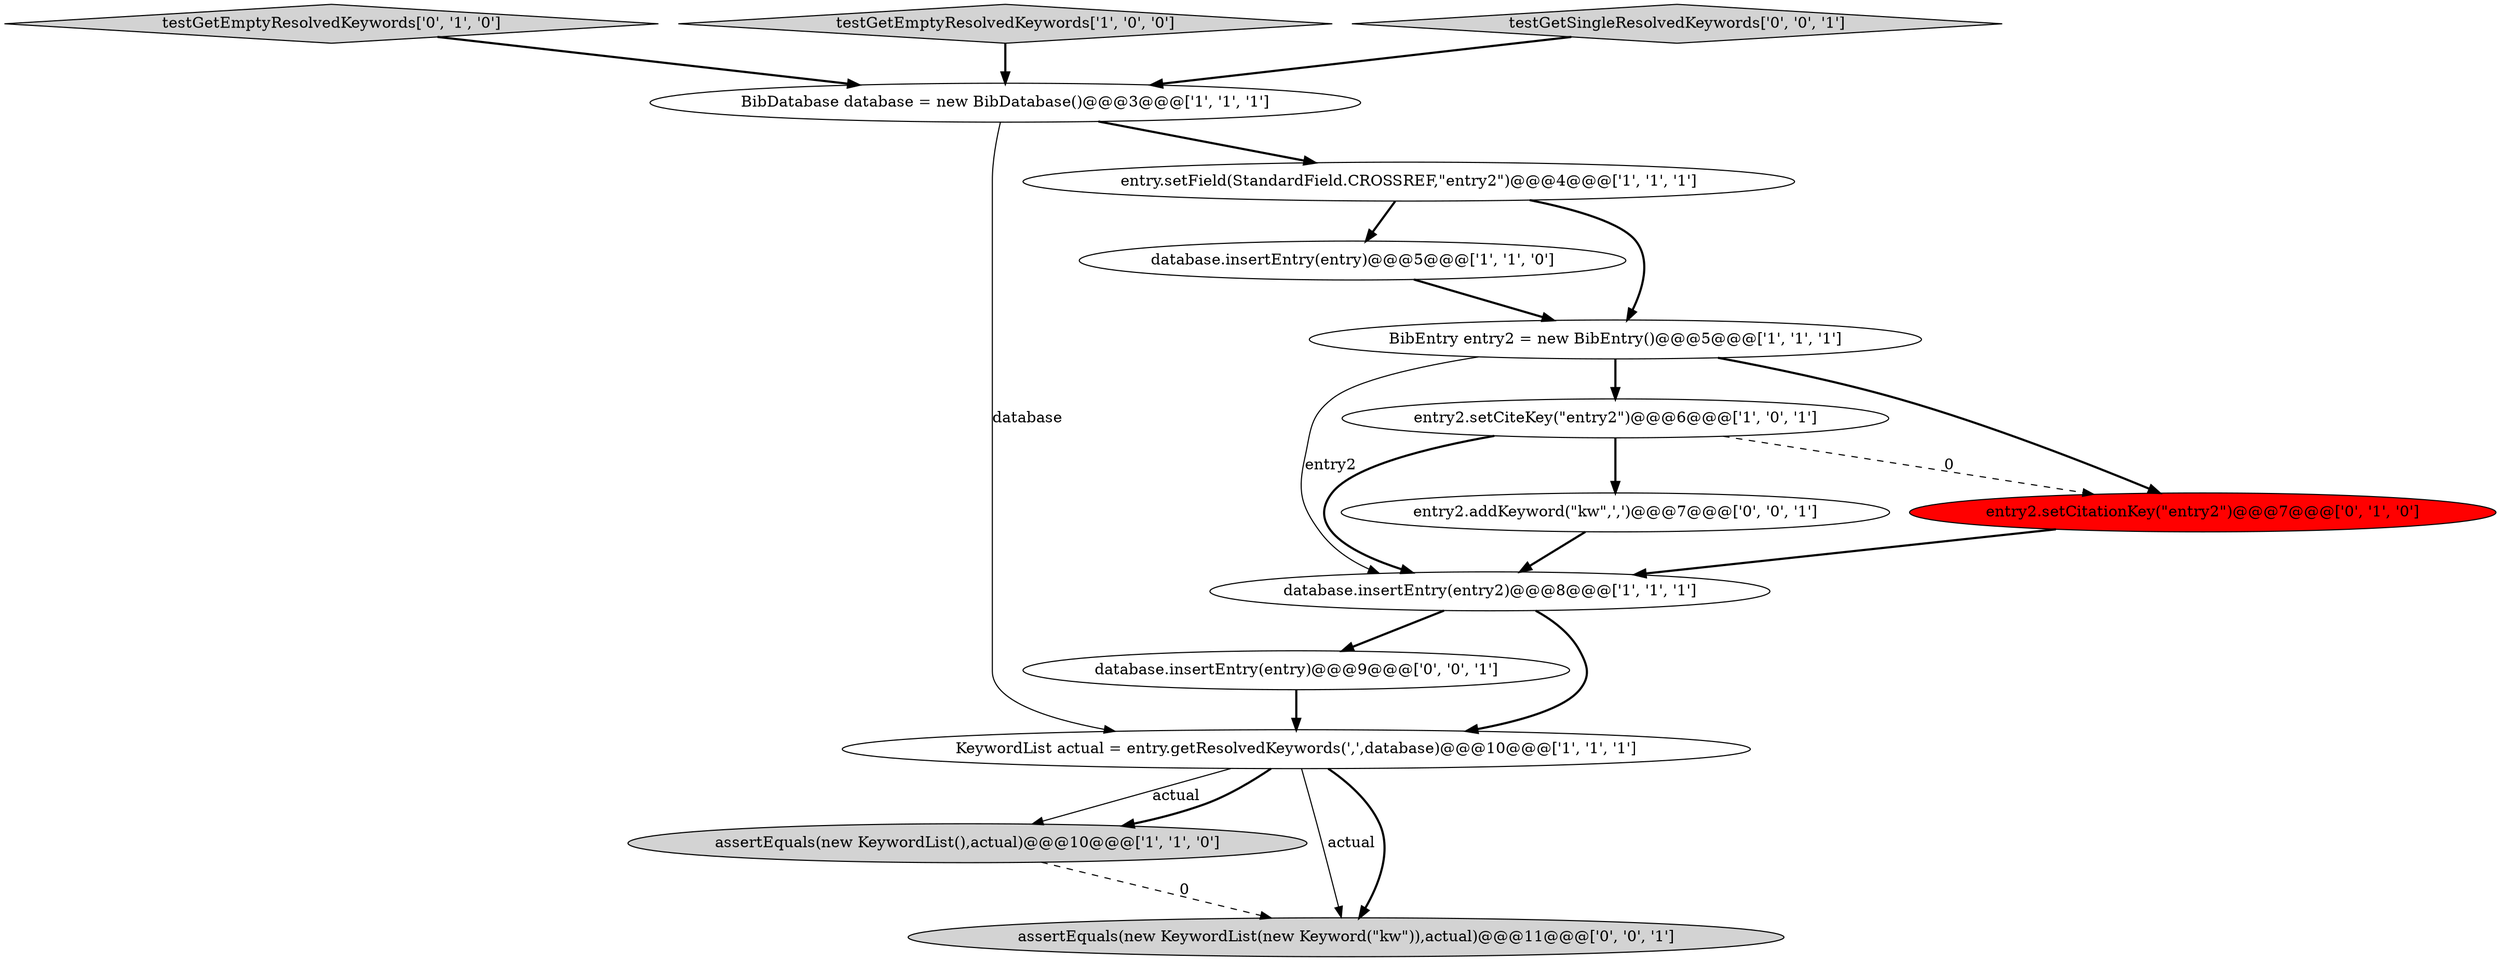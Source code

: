 digraph {
10 [style = filled, label = "testGetEmptyResolvedKeywords['0', '1', '0']", fillcolor = lightgray, shape = diamond image = "AAA0AAABBB2BBB"];
4 [style = filled, label = "database.insertEntry(entry2)@@@8@@@['1', '1', '1']", fillcolor = white, shape = ellipse image = "AAA0AAABBB1BBB"];
5 [style = filled, label = "assertEquals(new KeywordList(),actual)@@@10@@@['1', '1', '0']", fillcolor = lightgray, shape = ellipse image = "AAA0AAABBB1BBB"];
3 [style = filled, label = "database.insertEntry(entry)@@@5@@@['1', '1', '0']", fillcolor = white, shape = ellipse image = "AAA0AAABBB1BBB"];
12 [style = filled, label = "database.insertEntry(entry)@@@9@@@['0', '0', '1']", fillcolor = white, shape = ellipse image = "AAA0AAABBB3BBB"];
6 [style = filled, label = "KeywordList actual = entry.getResolvedKeywords(',',database)@@@10@@@['1', '1', '1']", fillcolor = white, shape = ellipse image = "AAA0AAABBB1BBB"];
8 [style = filled, label = "BibEntry entry2 = new BibEntry()@@@5@@@['1', '1', '1']", fillcolor = white, shape = ellipse image = "AAA0AAABBB1BBB"];
13 [style = filled, label = "entry2.addKeyword(\"kw\",',')@@@7@@@['0', '0', '1']", fillcolor = white, shape = ellipse image = "AAA0AAABBB3BBB"];
14 [style = filled, label = "assertEquals(new KeywordList(new Keyword(\"kw\")),actual)@@@11@@@['0', '0', '1']", fillcolor = lightgray, shape = ellipse image = "AAA0AAABBB3BBB"];
0 [style = filled, label = "BibDatabase database = new BibDatabase()@@@3@@@['1', '1', '1']", fillcolor = white, shape = ellipse image = "AAA0AAABBB1BBB"];
1 [style = filled, label = "entry.setField(StandardField.CROSSREF,\"entry2\")@@@4@@@['1', '1', '1']", fillcolor = white, shape = ellipse image = "AAA0AAABBB1BBB"];
2 [style = filled, label = "testGetEmptyResolvedKeywords['1', '0', '0']", fillcolor = lightgray, shape = diamond image = "AAA0AAABBB1BBB"];
7 [style = filled, label = "entry2.setCiteKey(\"entry2\")@@@6@@@['1', '0', '1']", fillcolor = white, shape = ellipse image = "AAA0AAABBB1BBB"];
9 [style = filled, label = "entry2.setCitationKey(\"entry2\")@@@7@@@['0', '1', '0']", fillcolor = red, shape = ellipse image = "AAA1AAABBB2BBB"];
11 [style = filled, label = "testGetSingleResolvedKeywords['0', '0', '1']", fillcolor = lightgray, shape = diamond image = "AAA0AAABBB3BBB"];
7->13 [style = bold, label=""];
5->14 [style = dashed, label="0"];
1->8 [style = bold, label=""];
4->6 [style = bold, label=""];
9->4 [style = bold, label=""];
1->3 [style = bold, label=""];
7->4 [style = bold, label=""];
6->5 [style = solid, label="actual"];
6->14 [style = solid, label="actual"];
12->6 [style = bold, label=""];
0->6 [style = solid, label="database"];
8->7 [style = bold, label=""];
8->4 [style = solid, label="entry2"];
6->14 [style = bold, label=""];
6->5 [style = bold, label=""];
2->0 [style = bold, label=""];
11->0 [style = bold, label=""];
7->9 [style = dashed, label="0"];
0->1 [style = bold, label=""];
3->8 [style = bold, label=""];
10->0 [style = bold, label=""];
8->9 [style = bold, label=""];
4->12 [style = bold, label=""];
13->4 [style = bold, label=""];
}
